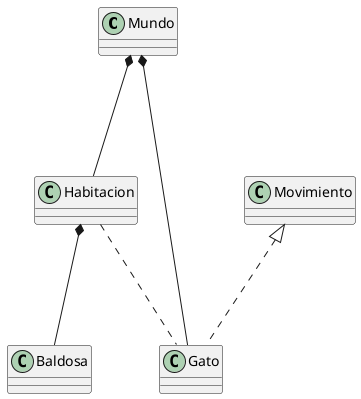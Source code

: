 @startuml ev1

Mundo *--- Habitacion
Mundo *--- Gato
Habitacion *--- Baldosa 
Habitacion ... Gato

Movimiento <|... Gato


@enduml